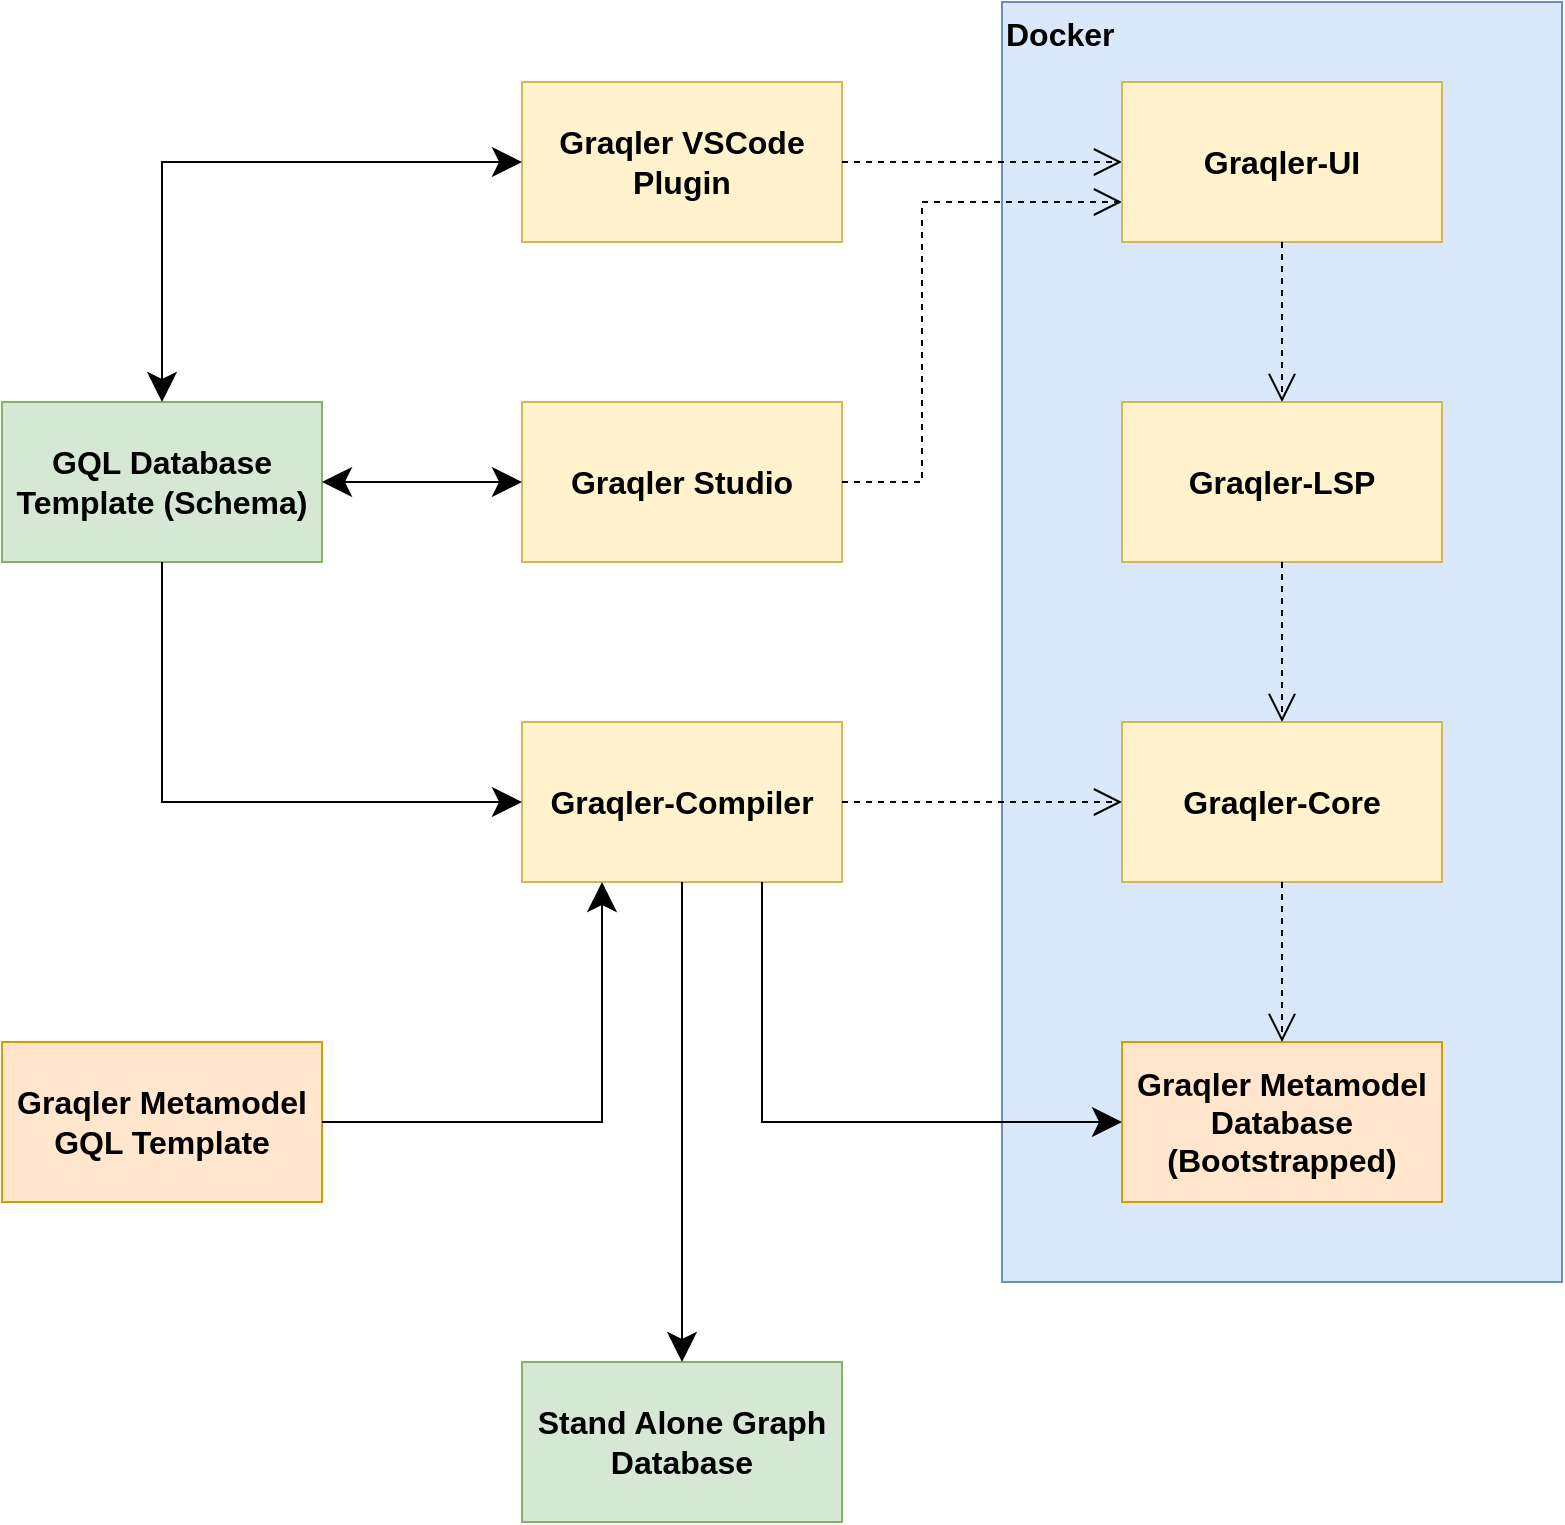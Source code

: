 <mxfile version="21.8.2" type="device">
  <diagram name="Overview" id="xS9xMuEjewKYFPKISQCV">
    <mxGraphModel dx="1418" dy="868" grid="1" gridSize="10" guides="1" tooltips="1" connect="1" arrows="1" fold="1" page="1" pageScale="1" pageWidth="850" pageHeight="1100" math="0" shadow="0">
      <root>
        <mxCell id="0" />
        <mxCell id="1" parent="0" />
        <mxCell id="6HgC_WHorQvkZDXUGMEn-22" value="Docker" style="rounded=0;whiteSpace=wrap;html=1;align=left;verticalAlign=top;fontSize=16;fontStyle=1;fillColor=#dae8fc;strokeColor=#6c8ebf;" parent="1" vertex="1">
          <mxGeometry x="540" y="40" width="280" height="640" as="geometry" />
        </mxCell>
        <mxCell id="6HgC_WHorQvkZDXUGMEn-1" value="Graqler Studio" style="rounded=0;whiteSpace=wrap;html=1;fillColor=#fff2cc;strokeColor=#d6b656;fontSize=16;fontStyle=1" parent="1" vertex="1">
          <mxGeometry x="300" y="240" width="160" height="80" as="geometry" />
        </mxCell>
        <mxCell id="6HgC_WHorQvkZDXUGMEn-2" value="Graqler-LSP" style="rounded=0;whiteSpace=wrap;html=1;fillColor=#fff2cc;strokeColor=#d6b656;fontSize=16;fontStyle=1" parent="1" vertex="1">
          <mxGeometry x="600" y="240" width="160" height="80" as="geometry" />
        </mxCell>
        <mxCell id="6HgC_WHorQvkZDXUGMEn-3" value="Graqler-Core" style="rounded=0;whiteSpace=wrap;html=1;fillColor=#fff2cc;strokeColor=#d6b656;fontSize=16;fontStyle=1" parent="1" vertex="1">
          <mxGeometry x="600" y="400" width="160" height="80" as="geometry" />
        </mxCell>
        <mxCell id="6HgC_WHorQvkZDXUGMEn-4" value="Graqler-Compiler" style="rounded=0;whiteSpace=wrap;html=1;fillColor=#fff2cc;strokeColor=#d6b656;fontSize=16;fontStyle=1" parent="1" vertex="1">
          <mxGeometry x="300" y="400" width="160" height="80" as="geometry" />
        </mxCell>
        <mxCell id="6HgC_WHorQvkZDXUGMEn-5" value="" style="endArrow=open;dashed=1;html=1;rounded=0;exitX=1;exitY=0.5;exitDx=0;exitDy=0;entryX=0;entryY=0.75;entryDx=0;entryDy=0;endFill=0;endSize=12;startSize=12;" parent="1" source="6HgC_WHorQvkZDXUGMEn-1" target="6HgC_WHorQvkZDXUGMEn-19" edge="1">
          <mxGeometry width="50" height="50" relative="1" as="geometry">
            <mxPoint x="510" y="270" as="sourcePoint" />
            <mxPoint x="690" y="540" as="targetPoint" />
            <Array as="points">
              <mxPoint x="500" y="280" />
              <mxPoint x="500" y="140" />
            </Array>
          </mxGeometry>
        </mxCell>
        <mxCell id="6HgC_WHorQvkZDXUGMEn-6" value="" style="endArrow=open;dashed=1;html=1;rounded=0;exitX=0.5;exitY=1;exitDx=0;exitDy=0;entryX=0.5;entryY=0;entryDx=0;entryDy=0;endFill=0;endSize=12;startSize=12;" parent="1" source="6HgC_WHorQvkZDXUGMEn-2" target="6HgC_WHorQvkZDXUGMEn-3" edge="1">
          <mxGeometry width="50" height="50" relative="1" as="geometry">
            <mxPoint x="490" y="290" as="sourcePoint" />
            <mxPoint x="610" y="290" as="targetPoint" />
            <Array as="points" />
          </mxGeometry>
        </mxCell>
        <mxCell id="6HgC_WHorQvkZDXUGMEn-7" value="" style="endArrow=open;dashed=1;html=1;rounded=0;exitX=1;exitY=0.5;exitDx=0;exitDy=0;entryX=0;entryY=0.5;entryDx=0;entryDy=0;endFill=0;endSize=12;startSize=12;" parent="1" source="6HgC_WHorQvkZDXUGMEn-4" target="6HgC_WHorQvkZDXUGMEn-3" edge="1">
          <mxGeometry width="50" height="50" relative="1" as="geometry">
            <mxPoint x="770" y="330" as="sourcePoint" />
            <mxPoint x="890" y="370" as="targetPoint" />
            <Array as="points" />
          </mxGeometry>
        </mxCell>
        <mxCell id="6HgC_WHorQvkZDXUGMEn-8" value="Stand Alone Graph Database" style="rounded=0;whiteSpace=wrap;html=1;fillColor=#d5e8d4;strokeColor=#82b366;fontSize=16;fontStyle=1" parent="1" vertex="1">
          <mxGeometry x="300" y="720" width="160" height="80" as="geometry" />
        </mxCell>
        <mxCell id="6HgC_WHorQvkZDXUGMEn-10" value="GQL Database Template (Schema)" style="rounded=0;whiteSpace=wrap;html=1;fillColor=#d5e8d4;strokeColor=#82b366;fontSize=16;fontStyle=1" parent="1" vertex="1">
          <mxGeometry x="40" y="240" width="160" height="80" as="geometry" />
        </mxCell>
        <mxCell id="6HgC_WHorQvkZDXUGMEn-13" value="" style="endArrow=classic;html=1;rounded=0;exitX=0.5;exitY=1;exitDx=0;exitDy=0;endSize=12;startSize=12;entryX=0.5;entryY=0;entryDx=0;entryDy=0;" parent="1" source="6HgC_WHorQvkZDXUGMEn-4" target="6HgC_WHorQvkZDXUGMEn-8" edge="1">
          <mxGeometry width="50" height="50" relative="1" as="geometry">
            <mxPoint x="640" y="590" as="sourcePoint" />
            <mxPoint x="320" y="700" as="targetPoint" />
            <Array as="points" />
          </mxGeometry>
        </mxCell>
        <mxCell id="6HgC_WHorQvkZDXUGMEn-14" value="" style="endArrow=classic;html=1;rounded=0;exitX=0.5;exitY=1;exitDx=0;exitDy=0;entryX=0;entryY=0.5;entryDx=0;entryDy=0;endSize=12;startSize=12;startArrow=none;startFill=0;" parent="1" source="6HgC_WHorQvkZDXUGMEn-10" target="6HgC_WHorQvkZDXUGMEn-4" edge="1">
          <mxGeometry width="50" height="50" relative="1" as="geometry">
            <mxPoint x="690" y="490" as="sourcePoint" />
            <mxPoint x="690" y="610" as="targetPoint" />
            <Array as="points">
              <mxPoint x="120" y="440" />
            </Array>
          </mxGeometry>
        </mxCell>
        <mxCell id="6HgC_WHorQvkZDXUGMEn-15" value="" style="endArrow=classic;html=1;rounded=0;entryX=0;entryY=0.5;entryDx=0;entryDy=0;endSize=12;startSize=12;startArrow=classic;startFill=1;" parent="1" target="6HgC_WHorQvkZDXUGMEn-1" edge="1">
          <mxGeometry width="50" height="50" relative="1" as="geometry">
            <mxPoint x="200" y="280" as="sourcePoint" />
            <mxPoint x="330" y="450" as="targetPoint" />
            <Array as="points" />
          </mxGeometry>
        </mxCell>
        <mxCell id="6HgC_WHorQvkZDXUGMEn-16" value="Graqler VSCode Plugin" style="rounded=0;whiteSpace=wrap;html=1;fillColor=#fff2cc;strokeColor=#d6b656;fontSize=16;fontStyle=1" parent="1" vertex="1">
          <mxGeometry x="300" y="80" width="160" height="80" as="geometry" />
        </mxCell>
        <mxCell id="6HgC_WHorQvkZDXUGMEn-17" value="" style="endArrow=classic;html=1;rounded=0;entryX=0;entryY=0.5;entryDx=0;entryDy=0;endSize=12;startSize=12;exitX=0.5;exitY=0;exitDx=0;exitDy=0;startArrow=classic;startFill=1;" parent="1" source="6HgC_WHorQvkZDXUGMEn-10" target="6HgC_WHorQvkZDXUGMEn-16" edge="1">
          <mxGeometry width="50" height="50" relative="1" as="geometry">
            <mxPoint x="120" y="320" as="sourcePoint" />
            <mxPoint x="330" y="290" as="targetPoint" />
            <Array as="points">
              <mxPoint x="120" y="120" />
            </Array>
          </mxGeometry>
        </mxCell>
        <mxCell id="6HgC_WHorQvkZDXUGMEn-18" value="" style="endArrow=open;dashed=1;html=1;rounded=0;exitX=1;exitY=0.5;exitDx=0;exitDy=0;entryX=0;entryY=0.5;entryDx=0;entryDy=0;endFill=0;endSize=12;startSize=12;" parent="1" source="6HgC_WHorQvkZDXUGMEn-16" target="6HgC_WHorQvkZDXUGMEn-19" edge="1">
          <mxGeometry width="50" height="50" relative="1" as="geometry">
            <mxPoint x="490" y="290" as="sourcePoint" />
            <mxPoint x="610" y="290" as="targetPoint" />
            <Array as="points" />
          </mxGeometry>
        </mxCell>
        <mxCell id="6HgC_WHorQvkZDXUGMEn-19" value="Graqler-UI" style="rounded=0;whiteSpace=wrap;html=1;fillColor=#fff2cc;strokeColor=#d6b656;fontSize=16;fontStyle=1" parent="1" vertex="1">
          <mxGeometry x="600" y="80" width="160" height="80" as="geometry" />
        </mxCell>
        <mxCell id="6HgC_WHorQvkZDXUGMEn-20" value="" style="endArrow=open;dashed=1;html=1;rounded=0;exitX=0.5;exitY=1;exitDx=0;exitDy=0;entryX=0.5;entryY=0;entryDx=0;entryDy=0;endFill=0;endSize=12;startSize=12;" parent="1" source="6HgC_WHorQvkZDXUGMEn-19" target="6HgC_WHorQvkZDXUGMEn-2" edge="1">
          <mxGeometry width="50" height="50" relative="1" as="geometry">
            <mxPoint x="490" y="130" as="sourcePoint" />
            <mxPoint x="610" y="130" as="targetPoint" />
            <Array as="points" />
          </mxGeometry>
        </mxCell>
        <mxCell id="6HgC_WHorQvkZDXUGMEn-23" value="Graqler Metamodel GQL Template" style="rounded=0;whiteSpace=wrap;html=1;fillColor=#ffe6cc;strokeColor=#d79b00;fontSize=16;fontStyle=1" parent="1" vertex="1">
          <mxGeometry x="40" y="560" width="160" height="80" as="geometry" />
        </mxCell>
        <mxCell id="6HgC_WHorQvkZDXUGMEn-24" value="Graqler Metamodel Database&lt;br&gt;(Bootstrapped)" style="rounded=0;whiteSpace=wrap;html=1;fillColor=#ffe6cc;strokeColor=#d79b00;fontSize=16;fontStyle=1" parent="1" vertex="1">
          <mxGeometry x="600" y="560" width="160" height="80" as="geometry" />
        </mxCell>
        <mxCell id="6HgC_WHorQvkZDXUGMEn-25" value="" style="endArrow=open;dashed=1;html=1;rounded=0;exitX=0.5;exitY=1;exitDx=0;exitDy=0;endFill=0;endSize=12;startSize=12;entryX=0.5;entryY=0;entryDx=0;entryDy=0;" parent="1" source="6HgC_WHorQvkZDXUGMEn-3" target="6HgC_WHorQvkZDXUGMEn-24" edge="1">
          <mxGeometry width="50" height="50" relative="1" as="geometry">
            <mxPoint x="470" y="450" as="sourcePoint" />
            <mxPoint x="590" y="560" as="targetPoint" />
            <Array as="points" />
          </mxGeometry>
        </mxCell>
        <mxCell id="6HgC_WHorQvkZDXUGMEn-26" value="" style="endArrow=classic;html=1;rounded=0;exitX=0.75;exitY=1;exitDx=0;exitDy=0;entryX=0;entryY=0.5;entryDx=0;entryDy=0;endSize=12;startSize=12;" parent="1" source="6HgC_WHorQvkZDXUGMEn-4" target="6HgC_WHorQvkZDXUGMEn-24" edge="1">
          <mxGeometry width="50" height="50" relative="1" as="geometry">
            <mxPoint x="730" y="490" as="sourcePoint" />
            <mxPoint x="210" y="690" as="targetPoint" />
            <Array as="points">
              <mxPoint x="420" y="600" />
            </Array>
          </mxGeometry>
        </mxCell>
        <mxCell id="6HgC_WHorQvkZDXUGMEn-27" value="" style="endArrow=classic;html=1;rounded=0;exitX=1;exitY=0.5;exitDx=0;exitDy=0;entryX=0.25;entryY=1;entryDx=0;entryDy=0;endSize=12;startSize=12;" parent="1" source="6HgC_WHorQvkZDXUGMEn-23" target="6HgC_WHorQvkZDXUGMEn-4" edge="1">
          <mxGeometry width="50" height="50" relative="1" as="geometry">
            <mxPoint x="690" y="490" as="sourcePoint" />
            <mxPoint x="570" y="630" as="targetPoint" />
            <Array as="points">
              <mxPoint x="340" y="600" />
            </Array>
          </mxGeometry>
        </mxCell>
      </root>
    </mxGraphModel>
  </diagram>
</mxfile>
